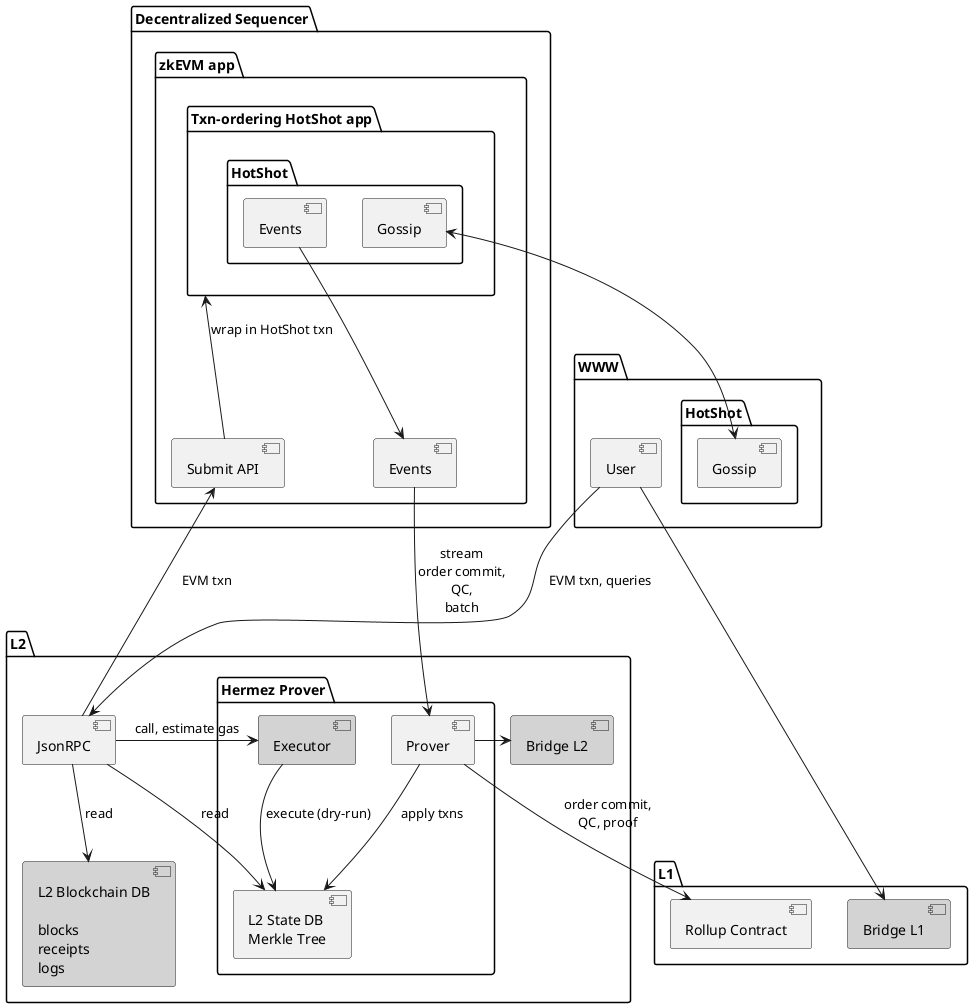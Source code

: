 @startuml
package "WWW" {
  component User
  package "HotShot" as HotShotExternal {
    component "Gossip" as GossipExternal
  }
}

package "Decentralized Sequencer" {
  package "zkEVM app" as zkApp {
    component Events
    component "Submit API" as Submit
    package "Txn-ordering HotShot app" as App {
      package HotShot {
        component "Gossip" as GossipInternal
        component "Events" as HotShotEvents
      }
    }
  }
}

package L2 {
  component JsonRPC
  component L2DB #lightgrey [
    L2 Blockchain DB

    blocks
    receipts
    logs
  ]
  package "Hermez Prover" as HermezProver {
    component Prover
    component Executor #lightgrey
    component Tree [
      L2 State DB
      Merkle Tree
    ]
  }
  component "Bridge L2" as BridgeL2 #lightgrey
}

package L1 {
  component Rollup [
    Rollup Contract
  ]
  component "Bridge L1" as BridgeL1 #lightgrey
}

GossipInternal <-down-> GossipExternal
Prover -> BridgeL2

User --> JsonRPC: EVM txn, queries
JsonRPC -> Submit: EVM txn
JsonRPC --> L2DB: read
JsonRPC --> Tree: read
JsonRPC -> Executor: call, estimate gas

User -> BridgeL1
Submit -up-> App: wrap in HotShot txn
HotShotEvents -down-> Events

Executor --> Tree: execute (dry-run)
Prover --> Tree: apply txns
Events --> Prover: stream\norder commit,\nQC,\nbatch
Prover --> Rollup: order commit,\nQC, proof
@enduml
